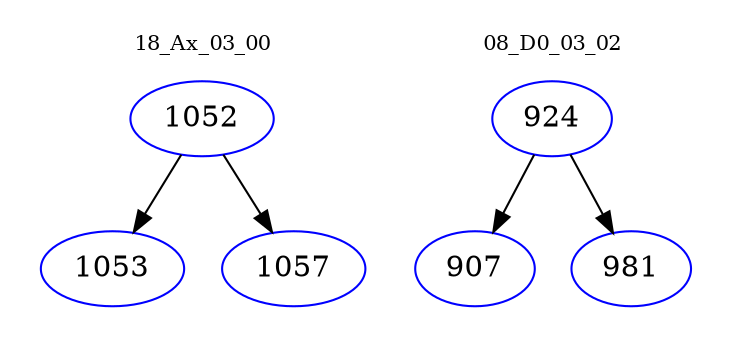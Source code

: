 digraph{
subgraph cluster_0 {
color = white
label = "18_Ax_03_00";
fontsize=10;
T0_1052 [label="1052", color="blue"]
T0_1052 -> T0_1053 [color="black"]
T0_1053 [label="1053", color="blue"]
T0_1052 -> T0_1057 [color="black"]
T0_1057 [label="1057", color="blue"]
}
subgraph cluster_1 {
color = white
label = "08_D0_03_02";
fontsize=10;
T1_924 [label="924", color="blue"]
T1_924 -> T1_907 [color="black"]
T1_907 [label="907", color="blue"]
T1_924 -> T1_981 [color="black"]
T1_981 [label="981", color="blue"]
}
}
